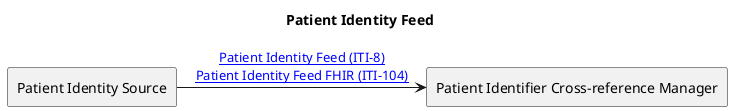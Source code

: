 @startuml

title "Patient Identity Feed"

agent "Patient Identity Source" as Source

agent "Patient Identifier Cross-reference Manager" as MPI


Source -r-> MPI: [[https://profiles.ihe.net/ITI/TF/Volume2/ITI-8.html Patient Identity Feed (ITI-8)]]\n[[https://profiles.ihe.net/ITI/PIXm/ITI-104.html Patient Identity Feed FHIR (ITI-104)]]

@enduml
